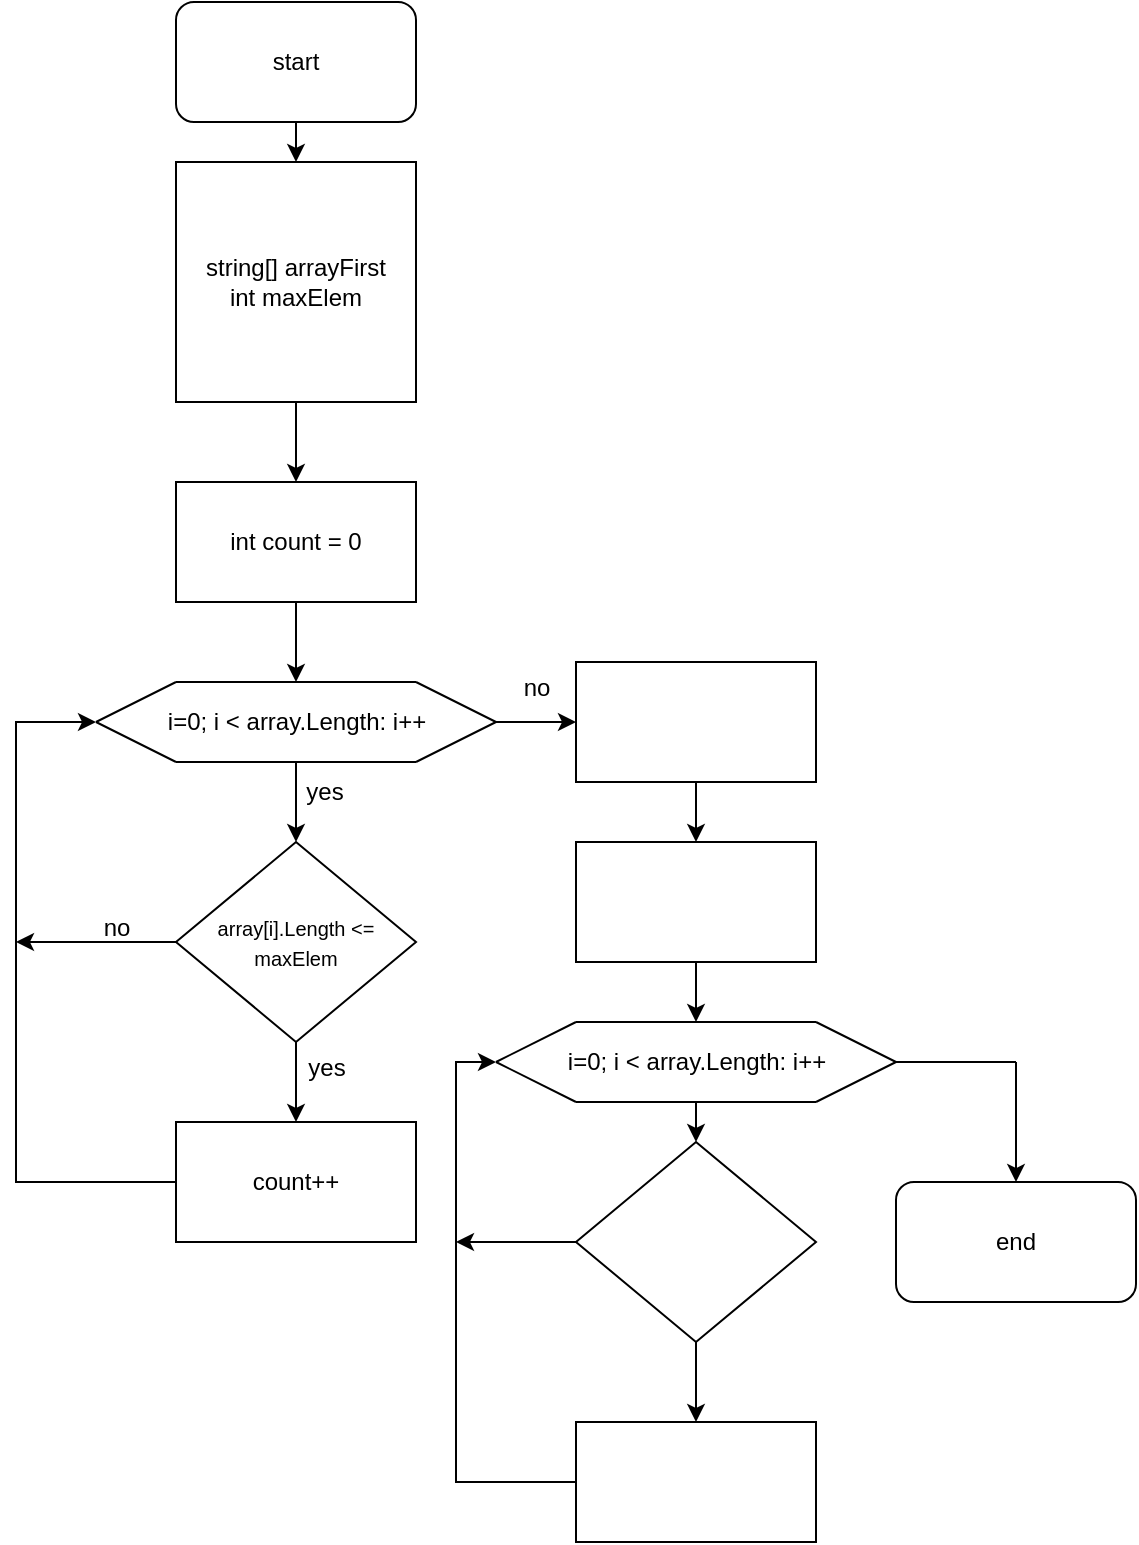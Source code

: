 <mxfile version="21.2.2" type="github">
  <diagram name="Страница 1" id="aZw5PT4t6Rbz9eOodo69">
    <mxGraphModel dx="465" dy="245" grid="1" gridSize="10" guides="1" tooltips="1" connect="1" arrows="1" fold="1" page="1" pageScale="1" pageWidth="827" pageHeight="1169" math="0" shadow="0">
      <root>
        <mxCell id="0" />
        <mxCell id="1" parent="0" />
        <mxCell id="HtTwXuOQGNRcYZnUy2OJ-3" value="" style="edgeStyle=orthogonalEdgeStyle;rounded=0;orthogonalLoop=1;jettySize=auto;html=1;" parent="1" source="HtTwXuOQGNRcYZnUy2OJ-1" edge="1">
          <mxGeometry relative="1" as="geometry">
            <mxPoint x="260" y="120" as="targetPoint" />
          </mxGeometry>
        </mxCell>
        <mxCell id="HtTwXuOQGNRcYZnUy2OJ-1" value="start" style="rounded=1;whiteSpace=wrap;html=1;" parent="1" vertex="1">
          <mxGeometry x="200" y="40" width="120" height="60" as="geometry" />
        </mxCell>
        <mxCell id="BD58i8v402gFr6tfGI4j-9" style="edgeStyle=orthogonalEdgeStyle;rounded=0;orthogonalLoop=1;jettySize=auto;html=1;" parent="1" source="BD58i8v402gFr6tfGI4j-1" edge="1">
          <mxGeometry relative="1" as="geometry">
            <mxPoint x="260" y="280" as="targetPoint" />
          </mxGeometry>
        </mxCell>
        <mxCell id="BD58i8v402gFr6tfGI4j-1" value="string[] arrayFirst&lt;br&gt;int maxElem" style="whiteSpace=wrap;html=1;aspect=fixed;" parent="1" vertex="1">
          <mxGeometry x="200" y="120" width="120" height="120" as="geometry" />
        </mxCell>
        <mxCell id="BD58i8v402gFr6tfGI4j-8" value="" style="group" parent="1" vertex="1" connectable="0">
          <mxGeometry x="160" y="380" width="200" height="40" as="geometry" />
        </mxCell>
        <mxCell id="BD58i8v402gFr6tfGI4j-2" value="" style="endArrow=none;html=1;rounded=0;" parent="BD58i8v402gFr6tfGI4j-8" edge="1">
          <mxGeometry width="50" height="50" relative="1" as="geometry">
            <mxPoint x="40" as="sourcePoint" />
            <mxPoint x="160" as="targetPoint" />
          </mxGeometry>
        </mxCell>
        <mxCell id="BD58i8v402gFr6tfGI4j-3" value="" style="endArrow=none;html=1;rounded=0;" parent="BD58i8v402gFr6tfGI4j-8" edge="1">
          <mxGeometry width="50" height="50" relative="1" as="geometry">
            <mxPoint x="40" y="40" as="sourcePoint" />
            <mxPoint x="160" y="40" as="targetPoint" />
          </mxGeometry>
        </mxCell>
        <mxCell id="BD58i8v402gFr6tfGI4j-4" value="" style="endArrow=none;html=1;rounded=0;" parent="BD58i8v402gFr6tfGI4j-8" edge="1">
          <mxGeometry width="50" height="50" relative="1" as="geometry">
            <mxPoint x="160" as="sourcePoint" />
            <mxPoint x="200" y="20" as="targetPoint" />
          </mxGeometry>
        </mxCell>
        <mxCell id="BD58i8v402gFr6tfGI4j-5" value="" style="endArrow=none;html=1;rounded=0;" parent="BD58i8v402gFr6tfGI4j-8" edge="1">
          <mxGeometry width="50" height="50" relative="1" as="geometry">
            <mxPoint x="160" y="40" as="sourcePoint" />
            <mxPoint x="200" y="20" as="targetPoint" />
          </mxGeometry>
        </mxCell>
        <mxCell id="BD58i8v402gFr6tfGI4j-6" value="" style="endArrow=none;html=1;rounded=0;" parent="BD58i8v402gFr6tfGI4j-8" edge="1">
          <mxGeometry width="50" height="50" relative="1" as="geometry">
            <mxPoint y="20" as="sourcePoint" />
            <mxPoint x="40" y="40" as="targetPoint" />
          </mxGeometry>
        </mxCell>
        <mxCell id="BD58i8v402gFr6tfGI4j-7" value="" style="endArrow=none;html=1;rounded=0;" parent="BD58i8v402gFr6tfGI4j-8" edge="1">
          <mxGeometry width="50" height="50" relative="1" as="geometry">
            <mxPoint y="20" as="sourcePoint" />
            <mxPoint x="40" as="targetPoint" />
          </mxGeometry>
        </mxCell>
        <mxCell id="BD58i8v402gFr6tfGI4j-10" value="i=0; i &amp;lt; array.Length: i++" style="text;html=1;align=center;verticalAlign=middle;resizable=0;points=[];autosize=1;strokeColor=none;fillColor=none;" parent="BD58i8v402gFr6tfGI4j-8" vertex="1">
          <mxGeometry x="25" y="5" width="150" height="30" as="geometry" />
        </mxCell>
        <mxCell id="BD58i8v402gFr6tfGI4j-13" style="edgeStyle=orthogonalEdgeStyle;rounded=0;orthogonalLoop=1;jettySize=auto;html=1;" parent="1" source="BD58i8v402gFr6tfGI4j-11" edge="1">
          <mxGeometry relative="1" as="geometry">
            <mxPoint x="260" y="380" as="targetPoint" />
          </mxGeometry>
        </mxCell>
        <mxCell id="BD58i8v402gFr6tfGI4j-11" value="int count = 0" style="rounded=0;whiteSpace=wrap;html=1;" parent="1" vertex="1">
          <mxGeometry x="200" y="280" width="120" height="60" as="geometry" />
        </mxCell>
        <mxCell id="Bx-cLCsJDMTPzBLQVUO3-3" value="" style="edgeStyle=orthogonalEdgeStyle;rounded=0;orthogonalLoop=1;jettySize=auto;html=1;" edge="1" parent="1" source="Bx-cLCsJDMTPzBLQVUO3-1" target="Bx-cLCsJDMTPzBLQVUO3-2">
          <mxGeometry relative="1" as="geometry" />
        </mxCell>
        <mxCell id="Bx-cLCsJDMTPzBLQVUO3-29" style="edgeStyle=orthogonalEdgeStyle;rounded=0;orthogonalLoop=1;jettySize=auto;html=1;" edge="1" parent="1" source="Bx-cLCsJDMTPzBLQVUO3-1">
          <mxGeometry relative="1" as="geometry">
            <mxPoint x="120" y="510" as="targetPoint" />
          </mxGeometry>
        </mxCell>
        <mxCell id="Bx-cLCsJDMTPzBLQVUO3-1" value="&lt;font style=&quot;font-size: 10px;&quot;&gt;array[i].Length &amp;lt;=&lt;br&gt;maxElem&lt;br&gt;&lt;/font&gt;" style="rhombus;whiteSpace=wrap;html=1;" vertex="1" parent="1">
          <mxGeometry x="200" y="460" width="120" height="100" as="geometry" />
        </mxCell>
        <mxCell id="Bx-cLCsJDMTPzBLQVUO3-4" style="edgeStyle=orthogonalEdgeStyle;rounded=0;orthogonalLoop=1;jettySize=auto;html=1;" edge="1" parent="1" source="Bx-cLCsJDMTPzBLQVUO3-2">
          <mxGeometry relative="1" as="geometry">
            <mxPoint x="160" y="400" as="targetPoint" />
            <Array as="points">
              <mxPoint x="120" y="630" />
              <mxPoint x="120" y="400" />
            </Array>
          </mxGeometry>
        </mxCell>
        <mxCell id="Bx-cLCsJDMTPzBLQVUO3-2" value="count++" style="rounded=0;whiteSpace=wrap;html=1;" vertex="1" parent="1">
          <mxGeometry x="200" y="600" width="120" height="60" as="geometry" />
        </mxCell>
        <mxCell id="Bx-cLCsJDMTPzBLQVUO3-5" value="" style="endArrow=classic;html=1;rounded=0;" edge="1" parent="1" target="Bx-cLCsJDMTPzBLQVUO3-1">
          <mxGeometry width="50" height="50" relative="1" as="geometry">
            <mxPoint x="260" y="420" as="sourcePoint" />
            <mxPoint x="500" y="430" as="targetPoint" />
          </mxGeometry>
        </mxCell>
        <mxCell id="Bx-cLCsJDMTPzBLQVUO3-8" value="" style="edgeStyle=orthogonalEdgeStyle;rounded=0;orthogonalLoop=1;jettySize=auto;html=1;" edge="1" parent="1" source="Bx-cLCsJDMTPzBLQVUO3-6" target="Bx-cLCsJDMTPzBLQVUO3-7">
          <mxGeometry relative="1" as="geometry" />
        </mxCell>
        <mxCell id="Bx-cLCsJDMTPzBLQVUO3-6" value="" style="rounded=0;whiteSpace=wrap;html=1;" vertex="1" parent="1">
          <mxGeometry x="400" y="370" width="120" height="60" as="geometry" />
        </mxCell>
        <mxCell id="Bx-cLCsJDMTPzBLQVUO3-18" value="" style="edgeStyle=orthogonalEdgeStyle;rounded=0;orthogonalLoop=1;jettySize=auto;html=1;" edge="1" parent="1" source="Bx-cLCsJDMTPzBLQVUO3-7">
          <mxGeometry relative="1" as="geometry">
            <mxPoint x="460" y="550" as="targetPoint" />
          </mxGeometry>
        </mxCell>
        <mxCell id="Bx-cLCsJDMTPzBLQVUO3-7" value="" style="rounded=0;whiteSpace=wrap;html=1;" vertex="1" parent="1">
          <mxGeometry x="400" y="460" width="120" height="60" as="geometry" />
        </mxCell>
        <mxCell id="Bx-cLCsJDMTPzBLQVUO3-9" value="" style="endArrow=classic;html=1;rounded=0;entryX=0;entryY=0.5;entryDx=0;entryDy=0;" edge="1" parent="1" target="Bx-cLCsJDMTPzBLQVUO3-6">
          <mxGeometry width="50" height="50" relative="1" as="geometry">
            <mxPoint x="360" y="400" as="sourcePoint" />
            <mxPoint x="530" y="410" as="targetPoint" />
          </mxGeometry>
        </mxCell>
        <mxCell id="Bx-cLCsJDMTPzBLQVUO3-10" value="" style="group" vertex="1" connectable="0" parent="1">
          <mxGeometry x="360" y="550" width="200" height="40" as="geometry" />
        </mxCell>
        <mxCell id="Bx-cLCsJDMTPzBLQVUO3-11" value="" style="endArrow=none;html=1;rounded=0;" edge="1" parent="Bx-cLCsJDMTPzBLQVUO3-10">
          <mxGeometry width="50" height="50" relative="1" as="geometry">
            <mxPoint x="40" as="sourcePoint" />
            <mxPoint x="160" as="targetPoint" />
          </mxGeometry>
        </mxCell>
        <mxCell id="Bx-cLCsJDMTPzBLQVUO3-12" value="" style="endArrow=none;html=1;rounded=0;" edge="1" parent="Bx-cLCsJDMTPzBLQVUO3-10">
          <mxGeometry width="50" height="50" relative="1" as="geometry">
            <mxPoint x="40" y="40" as="sourcePoint" />
            <mxPoint x="160" y="40" as="targetPoint" />
          </mxGeometry>
        </mxCell>
        <mxCell id="Bx-cLCsJDMTPzBLQVUO3-13" value="" style="endArrow=none;html=1;rounded=0;" edge="1" parent="Bx-cLCsJDMTPzBLQVUO3-10">
          <mxGeometry width="50" height="50" relative="1" as="geometry">
            <mxPoint x="160" as="sourcePoint" />
            <mxPoint x="200" y="20" as="targetPoint" />
          </mxGeometry>
        </mxCell>
        <mxCell id="Bx-cLCsJDMTPzBLQVUO3-14" value="" style="endArrow=none;html=1;rounded=0;" edge="1" parent="Bx-cLCsJDMTPzBLQVUO3-10">
          <mxGeometry width="50" height="50" relative="1" as="geometry">
            <mxPoint x="160" y="40" as="sourcePoint" />
            <mxPoint x="200" y="20" as="targetPoint" />
          </mxGeometry>
        </mxCell>
        <mxCell id="Bx-cLCsJDMTPzBLQVUO3-15" value="" style="endArrow=none;html=1;rounded=0;" edge="1" parent="Bx-cLCsJDMTPzBLQVUO3-10">
          <mxGeometry width="50" height="50" relative="1" as="geometry">
            <mxPoint y="20" as="sourcePoint" />
            <mxPoint x="40" y="40" as="targetPoint" />
          </mxGeometry>
        </mxCell>
        <mxCell id="Bx-cLCsJDMTPzBLQVUO3-16" value="" style="endArrow=none;html=1;rounded=0;" edge="1" parent="Bx-cLCsJDMTPzBLQVUO3-10">
          <mxGeometry width="50" height="50" relative="1" as="geometry">
            <mxPoint y="20" as="sourcePoint" />
            <mxPoint x="40" as="targetPoint" />
          </mxGeometry>
        </mxCell>
        <mxCell id="Bx-cLCsJDMTPzBLQVUO3-17" value="i=0; i &amp;lt; array.Length: i++" style="text;html=1;align=center;verticalAlign=middle;resizable=0;points=[];autosize=1;strokeColor=none;fillColor=none;" vertex="1" parent="Bx-cLCsJDMTPzBLQVUO3-10">
          <mxGeometry x="25" y="5" width="150" height="30" as="geometry" />
        </mxCell>
        <mxCell id="Bx-cLCsJDMTPzBLQVUO3-19" value="" style="edgeStyle=orthogonalEdgeStyle;rounded=0;orthogonalLoop=1;jettySize=auto;html=1;" edge="1" parent="1" source="Bx-cLCsJDMTPzBLQVUO3-20" target="Bx-cLCsJDMTPzBLQVUO3-21">
          <mxGeometry relative="1" as="geometry" />
        </mxCell>
        <mxCell id="Bx-cLCsJDMTPzBLQVUO3-24" style="edgeStyle=orthogonalEdgeStyle;rounded=0;orthogonalLoop=1;jettySize=auto;html=1;" edge="1" parent="1" source="Bx-cLCsJDMTPzBLQVUO3-20">
          <mxGeometry relative="1" as="geometry">
            <mxPoint x="340" y="660" as="targetPoint" />
          </mxGeometry>
        </mxCell>
        <mxCell id="Bx-cLCsJDMTPzBLQVUO3-20" value="" style="rhombus;whiteSpace=wrap;html=1;" vertex="1" parent="1">
          <mxGeometry x="400" y="610" width="120" height="100" as="geometry" />
        </mxCell>
        <mxCell id="Bx-cLCsJDMTPzBLQVUO3-23" style="edgeStyle=orthogonalEdgeStyle;rounded=0;orthogonalLoop=1;jettySize=auto;html=1;" edge="1" parent="1" source="Bx-cLCsJDMTPzBLQVUO3-21">
          <mxGeometry relative="1" as="geometry">
            <mxPoint x="360" y="570" as="targetPoint" />
            <Array as="points">
              <mxPoint x="340" y="780" />
              <mxPoint x="340" y="570" />
            </Array>
          </mxGeometry>
        </mxCell>
        <mxCell id="Bx-cLCsJDMTPzBLQVUO3-21" value="" style="rounded=0;whiteSpace=wrap;html=1;" vertex="1" parent="1">
          <mxGeometry x="400" y="750" width="120" height="60" as="geometry" />
        </mxCell>
        <mxCell id="Bx-cLCsJDMTPzBLQVUO3-22" value="" style="endArrow=classic;html=1;rounded=0;entryX=0.5;entryY=0;entryDx=0;entryDy=0;" edge="1" parent="1" target="Bx-cLCsJDMTPzBLQVUO3-20">
          <mxGeometry width="50" height="50" relative="1" as="geometry">
            <mxPoint x="460" y="590" as="sourcePoint" />
            <mxPoint x="360" y="650" as="targetPoint" />
          </mxGeometry>
        </mxCell>
        <mxCell id="Bx-cLCsJDMTPzBLQVUO3-25" value="end" style="rounded=1;whiteSpace=wrap;html=1;" vertex="1" parent="1">
          <mxGeometry x="560" y="630" width="120" height="60" as="geometry" />
        </mxCell>
        <mxCell id="Bx-cLCsJDMTPzBLQVUO3-27" value="" style="endArrow=none;html=1;rounded=0;" edge="1" parent="1">
          <mxGeometry width="50" height="50" relative="1" as="geometry">
            <mxPoint x="560" y="570" as="sourcePoint" />
            <mxPoint x="620" y="570" as="targetPoint" />
          </mxGeometry>
        </mxCell>
        <mxCell id="Bx-cLCsJDMTPzBLQVUO3-28" value="" style="endArrow=classic;html=1;rounded=0;entryX=0.5;entryY=0;entryDx=0;entryDy=0;" edge="1" parent="1" target="Bx-cLCsJDMTPzBLQVUO3-25">
          <mxGeometry width="50" height="50" relative="1" as="geometry">
            <mxPoint x="620" y="570" as="sourcePoint" />
            <mxPoint x="570" y="620" as="targetPoint" />
          </mxGeometry>
        </mxCell>
        <mxCell id="Bx-cLCsJDMTPzBLQVUO3-30" value="yes" style="text;html=1;align=center;verticalAlign=middle;resizable=0;points=[];autosize=1;strokeColor=none;fillColor=none;" vertex="1" parent="1">
          <mxGeometry x="254" y="420" width="40" height="30" as="geometry" />
        </mxCell>
        <mxCell id="Bx-cLCsJDMTPzBLQVUO3-31" value="no" style="text;html=1;align=center;verticalAlign=middle;resizable=0;points=[];autosize=1;strokeColor=none;fillColor=none;" vertex="1" parent="1">
          <mxGeometry x="360" y="368" width="40" height="30" as="geometry" />
        </mxCell>
        <mxCell id="Bx-cLCsJDMTPzBLQVUO3-32" value="no" style="text;html=1;align=center;verticalAlign=middle;resizable=0;points=[];autosize=1;strokeColor=none;fillColor=none;" vertex="1" parent="1">
          <mxGeometry x="150" y="488" width="40" height="30" as="geometry" />
        </mxCell>
        <mxCell id="Bx-cLCsJDMTPzBLQVUO3-33" value="yes" style="text;html=1;align=center;verticalAlign=middle;resizable=0;points=[];autosize=1;strokeColor=none;fillColor=none;" vertex="1" parent="1">
          <mxGeometry x="255" y="558" width="40" height="30" as="geometry" />
        </mxCell>
      </root>
    </mxGraphModel>
  </diagram>
</mxfile>
